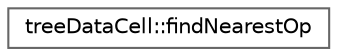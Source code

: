 digraph "Graphical Class Hierarchy"
{
 // LATEX_PDF_SIZE
  bgcolor="transparent";
  edge [fontname=Helvetica,fontsize=10,labelfontname=Helvetica,labelfontsize=10];
  node [fontname=Helvetica,fontsize=10,shape=box,height=0.2,width=0.4];
  rankdir="LR";
  Node0 [id="Node000000",label="treeDataCell::findNearestOp",height=0.2,width=0.4,color="grey40", fillcolor="white", style="filled",URL="$classFoam_1_1treeDataCell_1_1findNearestOp.html",tooltip=" "];
}
